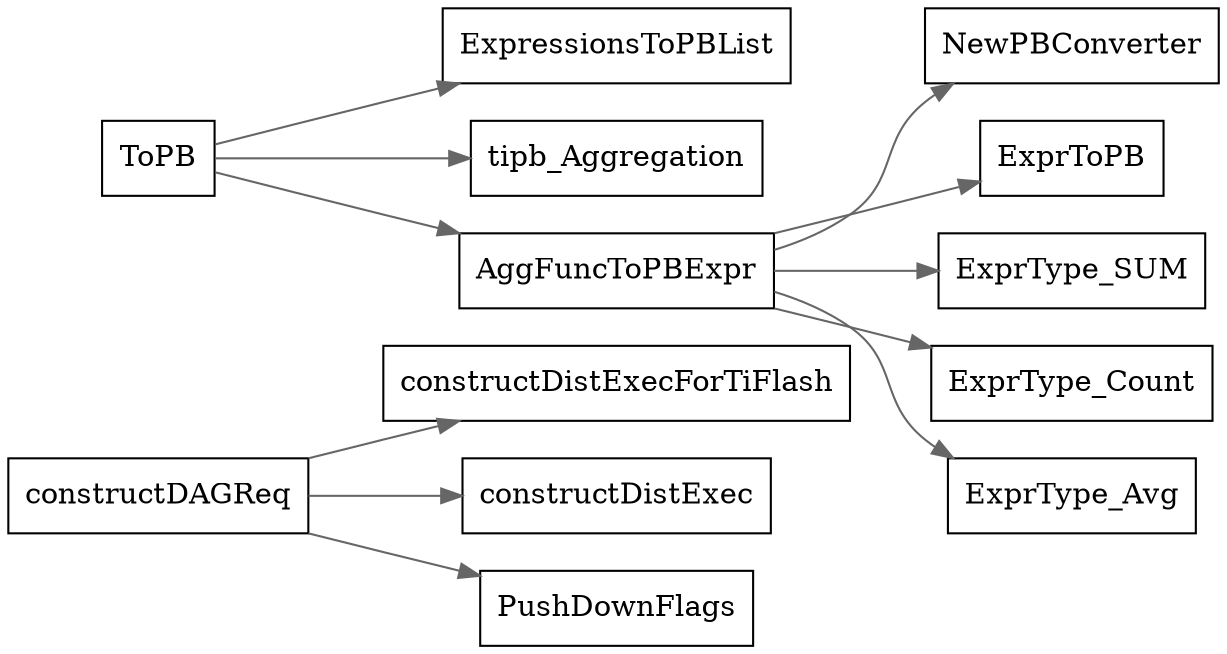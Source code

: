digraph ToPB {
  node[shape=box];
  edge[color=gray40];
  newrank=true;
  rankdir=LR;
  constructDAGReq -> {
    constructDistExecForTiFlash
    constructDistExec;
    PushDownFlags;
  }
  ToPB -> {
    ExpressionsToPBList;
    tipb_Aggregation;
    AggFuncToPBExpr;
  }

  AggFuncToPBExpr -> {
    NewPBConverter;
    ExprToPB;
    ExprType_SUM;
    ExprType_Count;
    ExprType_Avg;
  }
}
